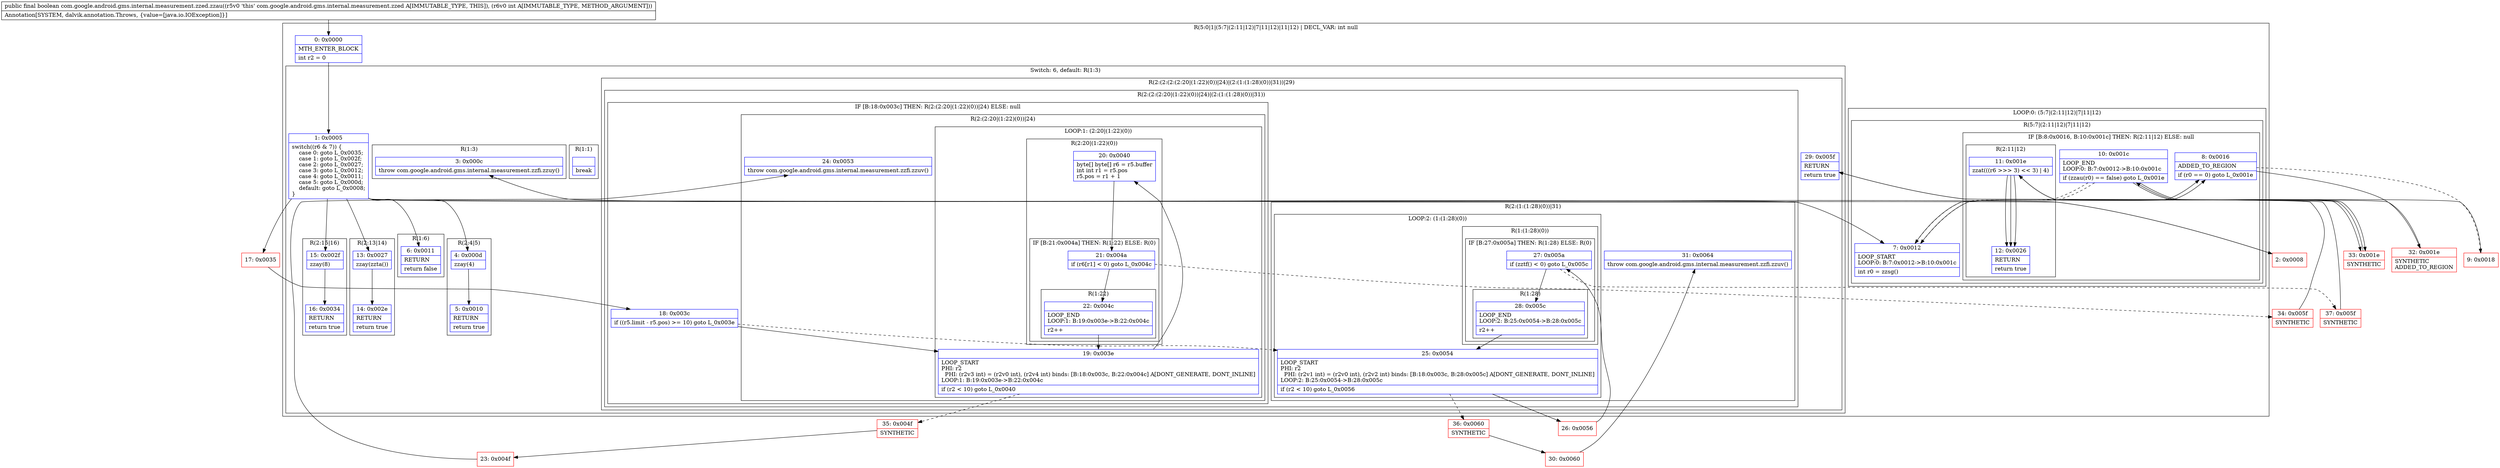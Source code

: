 digraph "CFG forcom.google.android.gms.internal.measurement.zzed.zzau(I)Z" {
subgraph cluster_Region_2050484214 {
label = "R(5:0|1|(5:7|(2:11|12)|7|11|12)|11|12) | DECL_VAR: int null\l";
node [shape=record,color=blue];
Node_0 [shape=record,label="{0\:\ 0x0000|MTH_ENTER_BLOCK\l|int r2 = 0\l}"];
subgraph cluster_SwitchRegion_1206458799 {
label = "Switch: 6, default: R(1:3)";
node [shape=record,color=blue];
Node_1 [shape=record,label="{1\:\ 0x0005|switch((r6 & 7)) \{\l    case 0: goto L_0x0035;\l    case 1: goto L_0x002f;\l    case 2: goto L_0x0027;\l    case 3: goto L_0x0012;\l    case 4: goto L_0x0011;\l    case 5: goto L_0x000d;\l    default: goto L_0x0008;\l\}\l}"];
subgraph cluster_Region_882507973 {
label = "R(2:(2:(2:(2:20|(1:22)(0))|24)|(2:(1:(1:28)(0))|31))|29)";
node [shape=record,color=blue];
subgraph cluster_Region_947995699 {
label = "R(2:(2:(2:20|(1:22)(0))|24)|(2:(1:(1:28)(0))|31))";
node [shape=record,color=blue];
subgraph cluster_IfRegion_470352483 {
label = "IF [B:18:0x003c] THEN: R(2:(2:20|(1:22)(0))|24) ELSE: null";
node [shape=record,color=blue];
Node_18 [shape=record,label="{18\:\ 0x003c|if ((r5.limit \- r5.pos) \>= 10) goto L_0x003e\l}"];
subgraph cluster_Region_321012780 {
label = "R(2:(2:20|(1:22)(0))|24)";
node [shape=record,color=blue];
subgraph cluster_LoopRegion_1332563957 {
label = "LOOP:1: (2:20|(1:22)(0))";
node [shape=record,color=blue];
Node_19 [shape=record,label="{19\:\ 0x003e|LOOP_START\lPHI: r2 \l  PHI: (r2v3 int) = (r2v0 int), (r2v4 int) binds: [B:18:0x003c, B:22:0x004c] A[DONT_GENERATE, DONT_INLINE]\lLOOP:1: B:19:0x003e\-\>B:22:0x004c\l|if (r2 \< 10) goto L_0x0040\l}"];
subgraph cluster_Region_176287626 {
label = "R(2:20|(1:22)(0))";
node [shape=record,color=blue];
Node_20 [shape=record,label="{20\:\ 0x0040|byte[] byte[] r6 = r5.buffer\lint int r1 = r5.pos\lr5.pos = r1 + 1\l}"];
subgraph cluster_IfRegion_2029123930 {
label = "IF [B:21:0x004a] THEN: R(1:22) ELSE: R(0)";
node [shape=record,color=blue];
Node_21 [shape=record,label="{21\:\ 0x004a|if (r6[r1] \< 0) goto L_0x004c\l}"];
subgraph cluster_Region_57552261 {
label = "R(1:22)";
node [shape=record,color=blue];
Node_22 [shape=record,label="{22\:\ 0x004c|LOOP_END\lLOOP:1: B:19:0x003e\-\>B:22:0x004c\l|r2++\l}"];
}
subgraph cluster_Region_2010837669 {
label = "R(0)";
node [shape=record,color=blue];
}
}
}
}
Node_24 [shape=record,label="{24\:\ 0x0053|throw com.google.android.gms.internal.measurement.zzfi.zzuv()\l}"];
}
}
subgraph cluster_Region_1162379441 {
label = "R(2:(1:(1:28)(0))|31)";
node [shape=record,color=blue];
subgraph cluster_LoopRegion_178262272 {
label = "LOOP:2: (1:(1:28)(0))";
node [shape=record,color=blue];
Node_25 [shape=record,label="{25\:\ 0x0054|LOOP_START\lPHI: r2 \l  PHI: (r2v1 int) = (r2v0 int), (r2v2 int) binds: [B:18:0x003c, B:28:0x005c] A[DONT_GENERATE, DONT_INLINE]\lLOOP:2: B:25:0x0054\-\>B:28:0x005c\l|if (r2 \< 10) goto L_0x0056\l}"];
subgraph cluster_Region_285640801 {
label = "R(1:(1:28)(0))";
node [shape=record,color=blue];
subgraph cluster_IfRegion_268741961 {
label = "IF [B:27:0x005a] THEN: R(1:28) ELSE: R(0)";
node [shape=record,color=blue];
Node_27 [shape=record,label="{27\:\ 0x005a|if (zztf() \< 0) goto L_0x005c\l}"];
subgraph cluster_Region_766312578 {
label = "R(1:28)";
node [shape=record,color=blue];
Node_28 [shape=record,label="{28\:\ 0x005c|LOOP_END\lLOOP:2: B:25:0x0054\-\>B:28:0x005c\l|r2++\l}"];
}
subgraph cluster_Region_820722230 {
label = "R(0)";
node [shape=record,color=blue];
}
}
}
}
Node_31 [shape=record,label="{31\:\ 0x0064|throw com.google.android.gms.internal.measurement.zzfi.zzuv()\l}"];
}
}
Node_29 [shape=record,label="{29\:\ 0x005f|RETURN\l|return true\l}"];
}
subgraph cluster_Region_833055122 {
label = "R(2:15|16)";
node [shape=record,color=blue];
Node_15 [shape=record,label="{15\:\ 0x002f|zzay(8)\l}"];
Node_16 [shape=record,label="{16\:\ 0x0034|RETURN\l|return true\l}"];
}
subgraph cluster_Region_348633671 {
label = "R(2:13|14)";
node [shape=record,color=blue];
Node_13 [shape=record,label="{13\:\ 0x0027|zzay(zzta())\l}"];
Node_14 [shape=record,label="{14\:\ 0x002e|RETURN\l|return true\l}"];
}
subgraph cluster_Region_563880819 {
label = "R(1:1)";
node [shape=record,color=blue];
Node_InsnContainer_1213171708 [shape=record,label="{|break\l}"];
}
subgraph cluster_Region_1110351006 {
label = "R(1:6)";
node [shape=record,color=blue];
Node_6 [shape=record,label="{6\:\ 0x0011|RETURN\l|return false\l}"];
}
subgraph cluster_Region_1804735262 {
label = "R(2:4|5)";
node [shape=record,color=blue];
Node_4 [shape=record,label="{4\:\ 0x000d|zzay(4)\l}"];
Node_5 [shape=record,label="{5\:\ 0x0010|RETURN\l|return true\l}"];
}
subgraph cluster_Region_726999716 {
label = "R(1:3)";
node [shape=record,color=blue];
Node_3 [shape=record,label="{3\:\ 0x000c|throw com.google.android.gms.internal.measurement.zzfi.zzuy()\l}"];
}
}
subgraph cluster_LoopRegion_1466184733 {
label = "LOOP:0: (5:7|(2:11|12)|7|11|12)";
node [shape=record,color=blue];
Node_10 [shape=record,label="{10\:\ 0x001c|LOOP_END\lLOOP:0: B:7:0x0012\-\>B:10:0x001c\l|if (zzau(r0) == false) goto L_0x001e\l}"];
subgraph cluster_Region_1926487893 {
label = "R(5:7|(2:11|12)|7|11|12)";
node [shape=record,color=blue];
Node_7 [shape=record,label="{7\:\ 0x0012|LOOP_START\lLOOP:0: B:7:0x0012\-\>B:10:0x001c\l|int r0 = zzsg()\l}"];
subgraph cluster_IfRegion_1377598660 {
label = "IF [B:8:0x0016, B:10:0x001c] THEN: R(2:11|12) ELSE: null";
node [shape=record,color=blue];
Node_8 [shape=record,label="{8\:\ 0x0016|ADDED_TO_REGION\l|if (r0 == 0) goto L_0x001e\l}"];
Node_10 [shape=record,label="{10\:\ 0x001c|LOOP_END\lLOOP:0: B:7:0x0012\-\>B:10:0x001c\l|if (zzau(r0) == false) goto L_0x001e\l}"];
subgraph cluster_Region_521220181 {
label = "R(2:11|12)";
node [shape=record,color=blue];
Node_11 [shape=record,label="{11\:\ 0x001e|zzat(((r6 \>\>\> 3) \<\< 3) \| 4)\l}"];
Node_12 [shape=record,label="{12\:\ 0x0026|RETURN\l|return true\l}"];
}
}
Node_7 [shape=record,label="{7\:\ 0x0012|LOOP_START\lLOOP:0: B:7:0x0012\-\>B:10:0x001c\l|int r0 = zzsg()\l}"];
Node_11 [shape=record,label="{11\:\ 0x001e|zzat(((r6 \>\>\> 3) \<\< 3) \| 4)\l}"];
Node_12 [shape=record,label="{12\:\ 0x0026|RETURN\l|return true\l}"];
}
}
Node_11 [shape=record,label="{11\:\ 0x001e|zzat(((r6 \>\>\> 3) \<\< 3) \| 4)\l}"];
Node_12 [shape=record,label="{12\:\ 0x0026|RETURN\l|return true\l}"];
}
Node_2 [shape=record,color=red,label="{2\:\ 0x0008}"];
Node_9 [shape=record,color=red,label="{9\:\ 0x0018}"];
Node_17 [shape=record,color=red,label="{17\:\ 0x0035}"];
Node_23 [shape=record,color=red,label="{23\:\ 0x004f}"];
Node_26 [shape=record,color=red,label="{26\:\ 0x0056}"];
Node_30 [shape=record,color=red,label="{30\:\ 0x0060}"];
Node_32 [shape=record,color=red,label="{32\:\ 0x001e|SYNTHETIC\lADDED_TO_REGION\l}"];
Node_33 [shape=record,color=red,label="{33\:\ 0x001e|SYNTHETIC\l}"];
Node_34 [shape=record,color=red,label="{34\:\ 0x005f|SYNTHETIC\l}"];
Node_35 [shape=record,color=red,label="{35\:\ 0x004f|SYNTHETIC\l}"];
Node_36 [shape=record,color=red,label="{36\:\ 0x0060|SYNTHETIC\l}"];
Node_37 [shape=record,color=red,label="{37\:\ 0x005f|SYNTHETIC\l}"];
MethodNode[shape=record,label="{public final boolean com.google.android.gms.internal.measurement.zzed.zzau((r5v0 'this' com.google.android.gms.internal.measurement.zzed A[IMMUTABLE_TYPE, THIS]), (r6v0 int A[IMMUTABLE_TYPE, METHOD_ARGUMENT]))  | Annotation[SYSTEM, dalvik.annotation.Throws, \{value=[java.io.IOException]\}]\l}"];
MethodNode -> Node_0;
Node_0 -> Node_1;
Node_1 -> Node_2;
Node_1 -> Node_4;
Node_1 -> Node_6;
Node_1 -> Node_7;
Node_1 -> Node_13;
Node_1 -> Node_15;
Node_1 -> Node_17;
Node_18 -> Node_19;
Node_18 -> Node_25[style=dashed];
Node_19 -> Node_20;
Node_19 -> Node_35[style=dashed];
Node_20 -> Node_21;
Node_21 -> Node_22;
Node_21 -> Node_34[style=dashed];
Node_22 -> Node_19;
Node_25 -> Node_26;
Node_25 -> Node_36[style=dashed];
Node_27 -> Node_28;
Node_27 -> Node_37[style=dashed];
Node_28 -> Node_25;
Node_15 -> Node_16;
Node_13 -> Node_14;
Node_4 -> Node_5;
Node_10 -> Node_7[style=dashed];
Node_10 -> Node_33;
Node_7 -> Node_8;
Node_8 -> Node_9[style=dashed];
Node_8 -> Node_32;
Node_10 -> Node_7[style=dashed];
Node_10 -> Node_33;
Node_11 -> Node_12;
Node_7 -> Node_8;
Node_11 -> Node_12;
Node_11 -> Node_12;
Node_2 -> Node_3;
Node_9 -> Node_10;
Node_17 -> Node_18;
Node_23 -> Node_24;
Node_26 -> Node_27;
Node_30 -> Node_31;
Node_32 -> Node_11;
Node_33 -> Node_11;
Node_34 -> Node_29;
Node_35 -> Node_23;
Node_36 -> Node_30;
Node_37 -> Node_29;
}

